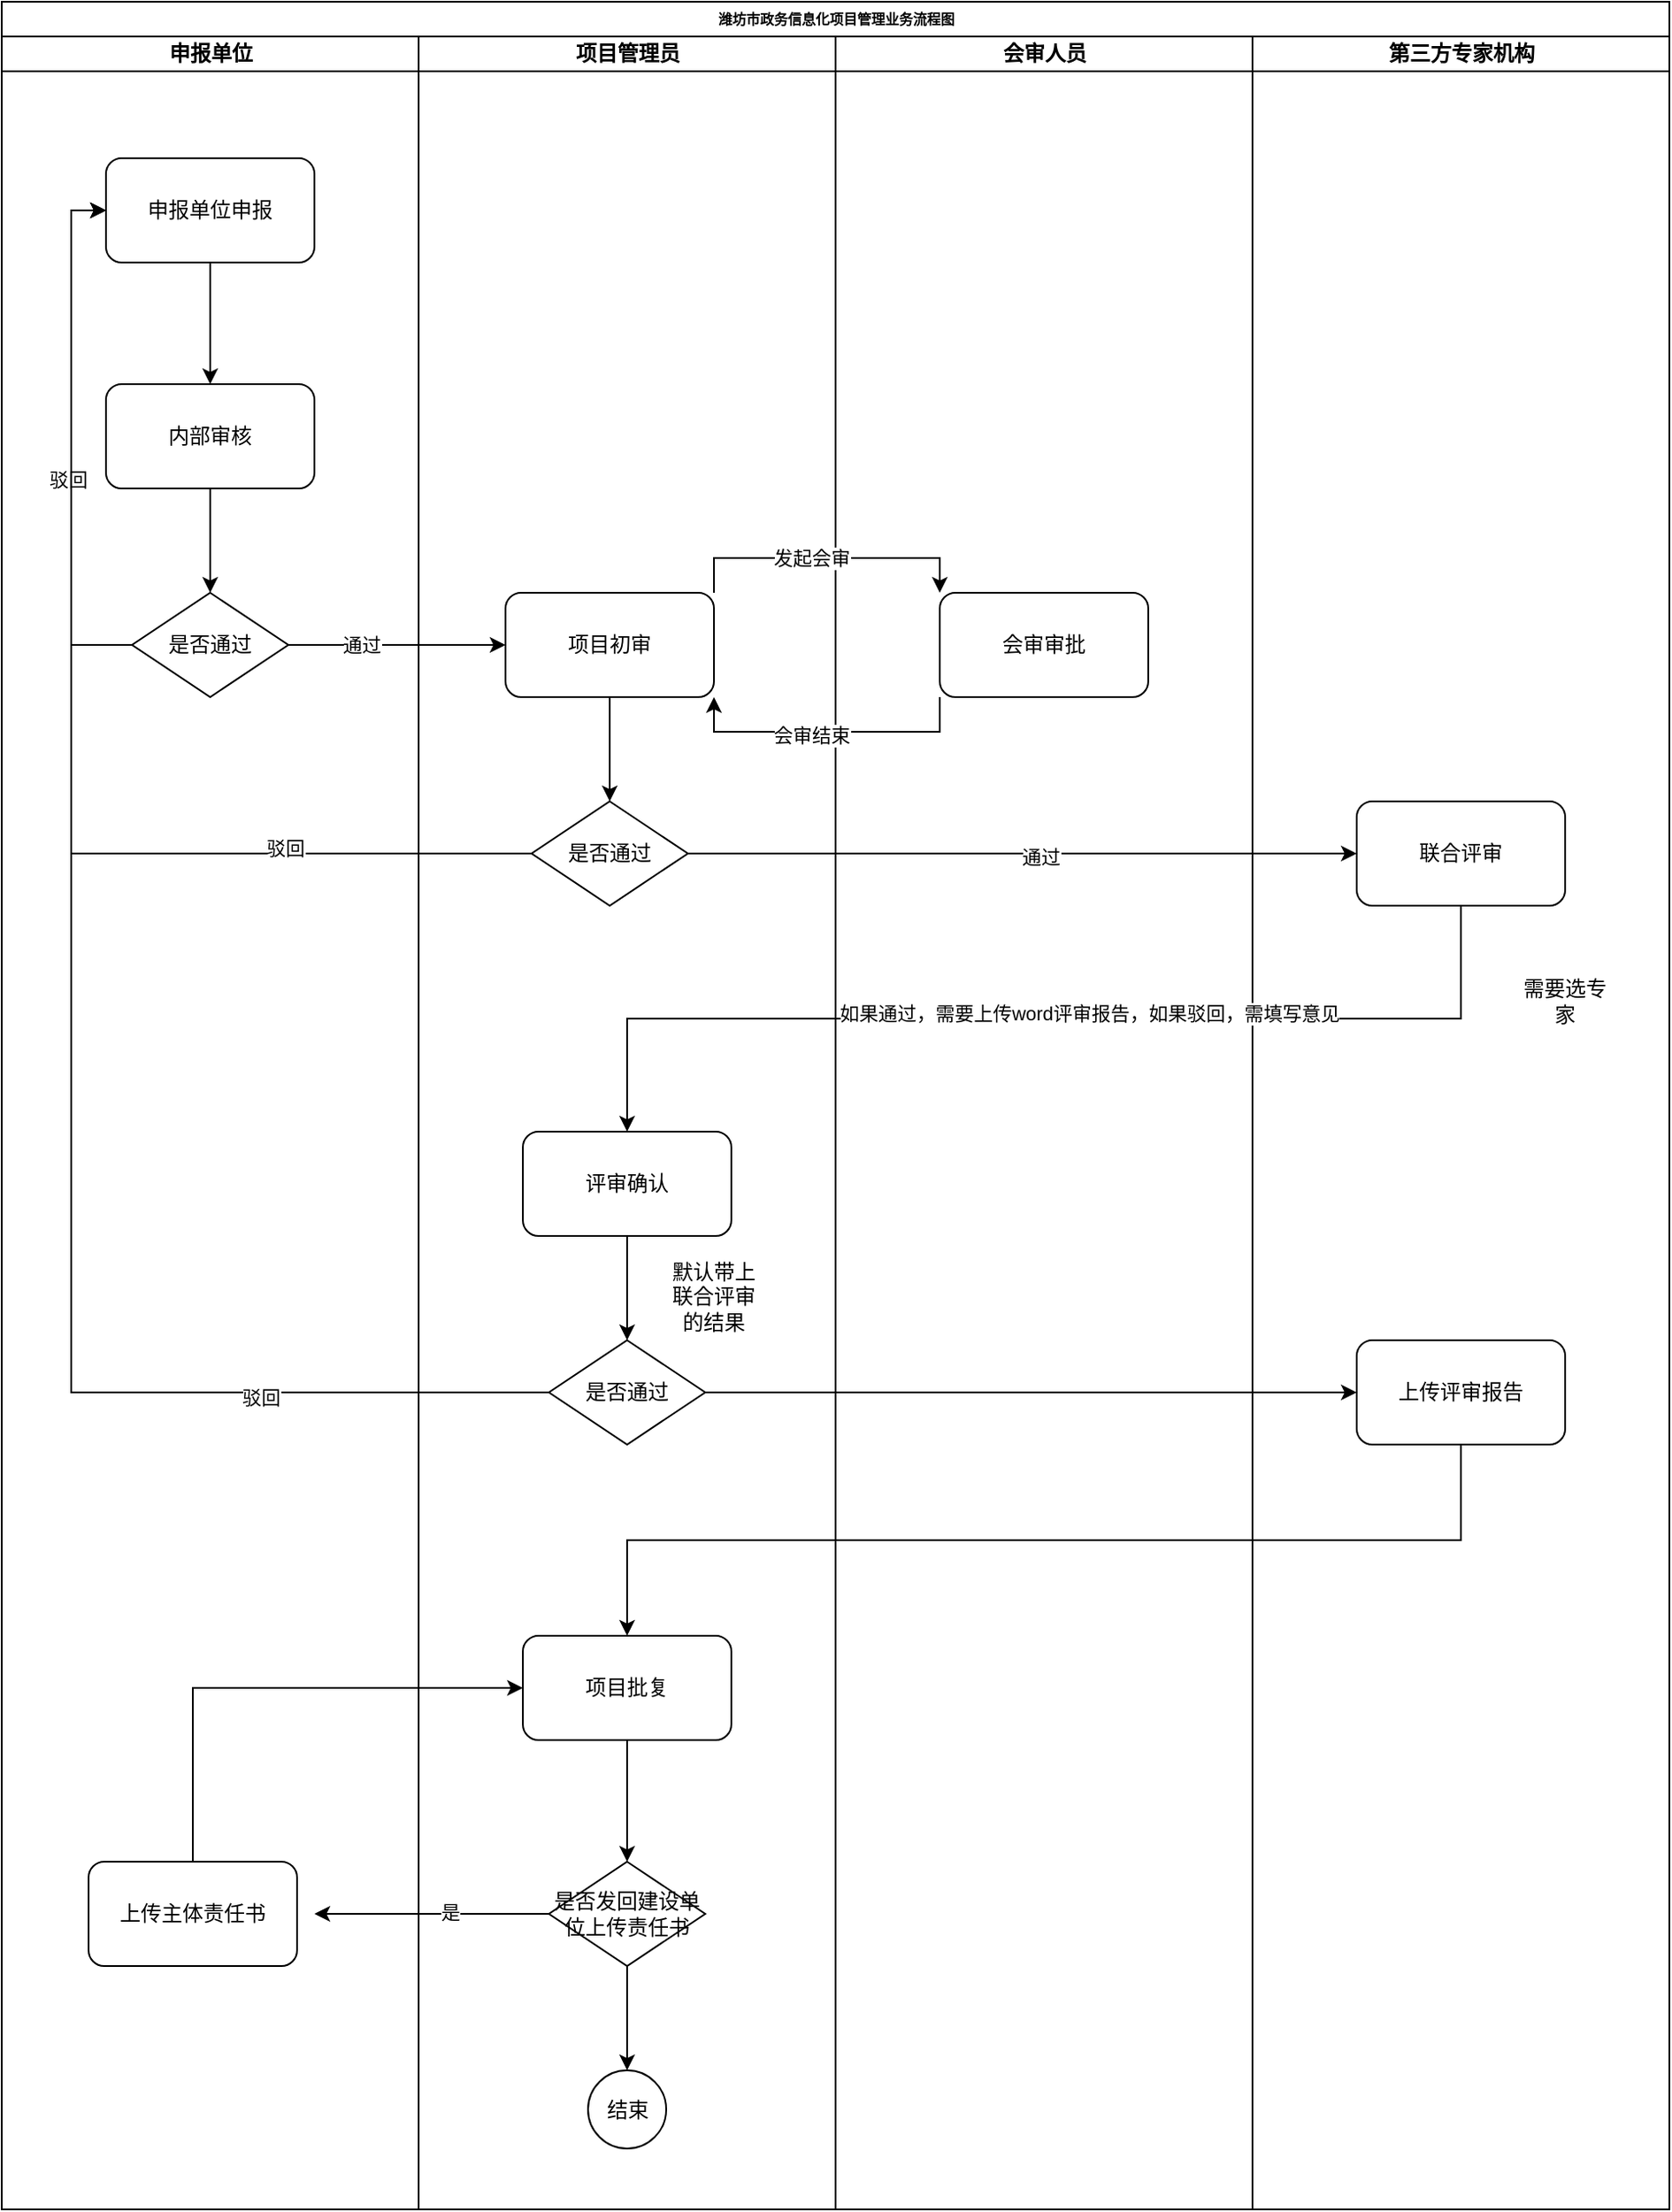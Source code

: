 <mxfile version="21.6.5" type="github">
  <diagram name="Page-1" id="74e2e168-ea6b-b213-b513-2b3c1d86103e">
    <mxGraphModel dx="1221" dy="737" grid="1" gridSize="10" guides="1" tooltips="1" connect="1" arrows="1" fold="1" page="1" pageScale="1" pageWidth="4681" pageHeight="3300" background="none" math="0" shadow="0">
      <root>
        <mxCell id="0" />
        <mxCell id="1" parent="0" />
        <mxCell id="77e6c97f196da883-1" value="潍坊市政务信息化项目管理业务流程图" style="swimlane;html=1;childLayout=stackLayout;startSize=20;rounded=0;shadow=0;labelBackgroundColor=none;strokeWidth=1;fontFamily=Verdana;fontSize=8;align=center;" parent="1" vertex="1">
          <mxGeometry x="80" y="290" width="960" height="1270" as="geometry" />
        </mxCell>
        <mxCell id="L2NxDiEahJrNmPkSyfzn-4" value="申报单位" style="swimlane;html=1;startSize=20;" vertex="1" parent="77e6c97f196da883-1">
          <mxGeometry y="20" width="240" height="1250" as="geometry" />
        </mxCell>
        <mxCell id="L2NxDiEahJrNmPkSyfzn-11" value="" style="edgeStyle=orthogonalEdgeStyle;rounded=0;orthogonalLoop=1;jettySize=auto;html=1;" edge="1" parent="L2NxDiEahJrNmPkSyfzn-4" source="L2NxDiEahJrNmPkSyfzn-9" target="L2NxDiEahJrNmPkSyfzn-10">
          <mxGeometry relative="1" as="geometry" />
        </mxCell>
        <mxCell id="L2NxDiEahJrNmPkSyfzn-9" value="申报单位申报" style="rounded=1;whiteSpace=wrap;html=1;" vertex="1" parent="L2NxDiEahJrNmPkSyfzn-4">
          <mxGeometry x="60" y="70" width="120" height="60" as="geometry" />
        </mxCell>
        <mxCell id="L2NxDiEahJrNmPkSyfzn-13" value="" style="edgeStyle=orthogonalEdgeStyle;rounded=0;orthogonalLoop=1;jettySize=auto;html=1;" edge="1" parent="L2NxDiEahJrNmPkSyfzn-4" source="L2NxDiEahJrNmPkSyfzn-10" target="L2NxDiEahJrNmPkSyfzn-12">
          <mxGeometry relative="1" as="geometry" />
        </mxCell>
        <mxCell id="L2NxDiEahJrNmPkSyfzn-10" value="内部审核" style="rounded=1;whiteSpace=wrap;html=1;" vertex="1" parent="L2NxDiEahJrNmPkSyfzn-4">
          <mxGeometry x="60" y="200" width="120" height="60" as="geometry" />
        </mxCell>
        <mxCell id="L2NxDiEahJrNmPkSyfzn-14" style="edgeStyle=orthogonalEdgeStyle;rounded=0;orthogonalLoop=1;jettySize=auto;html=1;exitX=0;exitY=0.5;exitDx=0;exitDy=0;entryX=0;entryY=0.5;entryDx=0;entryDy=0;" edge="1" parent="L2NxDiEahJrNmPkSyfzn-4" source="L2NxDiEahJrNmPkSyfzn-12" target="L2NxDiEahJrNmPkSyfzn-9">
          <mxGeometry relative="1" as="geometry" />
        </mxCell>
        <mxCell id="L2NxDiEahJrNmPkSyfzn-15" value="驳回" style="edgeLabel;html=1;align=center;verticalAlign=middle;resizable=0;points=[];" vertex="1" connectable="0" parent="L2NxDiEahJrNmPkSyfzn-14">
          <mxGeometry x="-0.143" y="2" relative="1" as="geometry">
            <mxPoint as="offset" />
          </mxGeometry>
        </mxCell>
        <mxCell id="L2NxDiEahJrNmPkSyfzn-12" value="是否通过" style="rhombus;whiteSpace=wrap;html=1;" vertex="1" parent="L2NxDiEahJrNmPkSyfzn-4">
          <mxGeometry x="75" y="320" width="90" height="60" as="geometry" />
        </mxCell>
        <mxCell id="L2NxDiEahJrNmPkSyfzn-53" value="上传主体责任书" style="rounded=1;whiteSpace=wrap;html=1;" vertex="1" parent="L2NxDiEahJrNmPkSyfzn-4">
          <mxGeometry x="50" y="1050" width="120" height="60" as="geometry" />
        </mxCell>
        <mxCell id="L2NxDiEahJrNmPkSyfzn-6" value="项目管理员" style="swimlane;html=1;startSize=20;" vertex="1" parent="77e6c97f196da883-1">
          <mxGeometry x="240" y="20" width="240" height="1250" as="geometry" />
        </mxCell>
        <mxCell id="L2NxDiEahJrNmPkSyfzn-27" style="edgeStyle=orthogonalEdgeStyle;rounded=0;orthogonalLoop=1;jettySize=auto;html=1;exitX=0.5;exitY=1;exitDx=0;exitDy=0;" edge="1" parent="L2NxDiEahJrNmPkSyfzn-6" source="L2NxDiEahJrNmPkSyfzn-17" target="L2NxDiEahJrNmPkSyfzn-26">
          <mxGeometry relative="1" as="geometry" />
        </mxCell>
        <mxCell id="L2NxDiEahJrNmPkSyfzn-17" value="项目初审" style="rounded=1;whiteSpace=wrap;html=1;" vertex="1" parent="L2NxDiEahJrNmPkSyfzn-6">
          <mxGeometry x="50" y="320" width="120" height="60" as="geometry" />
        </mxCell>
        <mxCell id="L2NxDiEahJrNmPkSyfzn-26" value="是否通过" style="rhombus;whiteSpace=wrap;html=1;" vertex="1" parent="L2NxDiEahJrNmPkSyfzn-6">
          <mxGeometry x="65" y="440" width="90" height="60" as="geometry" />
        </mxCell>
        <mxCell id="L2NxDiEahJrNmPkSyfzn-40" style="edgeStyle=orthogonalEdgeStyle;rounded=0;orthogonalLoop=1;jettySize=auto;html=1;exitX=0.5;exitY=1;exitDx=0;exitDy=0;" edge="1" parent="L2NxDiEahJrNmPkSyfzn-6" source="L2NxDiEahJrNmPkSyfzn-36" target="L2NxDiEahJrNmPkSyfzn-39">
          <mxGeometry relative="1" as="geometry" />
        </mxCell>
        <mxCell id="L2NxDiEahJrNmPkSyfzn-36" value="评审确认" style="rounded=1;whiteSpace=wrap;html=1;" vertex="1" parent="L2NxDiEahJrNmPkSyfzn-6">
          <mxGeometry x="60" y="630" width="120" height="60" as="geometry" />
        </mxCell>
        <mxCell id="L2NxDiEahJrNmPkSyfzn-39" value="是否通过" style="rhombus;whiteSpace=wrap;html=1;" vertex="1" parent="L2NxDiEahJrNmPkSyfzn-6">
          <mxGeometry x="75" y="750" width="90" height="60" as="geometry" />
        </mxCell>
        <mxCell id="L2NxDiEahJrNmPkSyfzn-41" value="默认带上联合评审的结果" style="text;html=1;strokeColor=none;fillColor=none;align=center;verticalAlign=middle;whiteSpace=wrap;rounded=0;" vertex="1" parent="L2NxDiEahJrNmPkSyfzn-6">
          <mxGeometry x="140" y="710" width="60" height="30" as="geometry" />
        </mxCell>
        <mxCell id="L2NxDiEahJrNmPkSyfzn-52" style="edgeStyle=orthogonalEdgeStyle;rounded=0;orthogonalLoop=1;jettySize=auto;html=1;exitX=0.5;exitY=1;exitDx=0;exitDy=0;" edge="1" parent="L2NxDiEahJrNmPkSyfzn-6" source="L2NxDiEahJrNmPkSyfzn-48" target="L2NxDiEahJrNmPkSyfzn-51">
          <mxGeometry relative="1" as="geometry" />
        </mxCell>
        <mxCell id="L2NxDiEahJrNmPkSyfzn-48" value="项目批复" style="rounded=1;whiteSpace=wrap;html=1;" vertex="1" parent="L2NxDiEahJrNmPkSyfzn-6">
          <mxGeometry x="60" y="920" width="120" height="60" as="geometry" />
        </mxCell>
        <mxCell id="L2NxDiEahJrNmPkSyfzn-54" style="edgeStyle=orthogonalEdgeStyle;rounded=0;orthogonalLoop=1;jettySize=auto;html=1;exitX=0;exitY=0.5;exitDx=0;exitDy=0;" edge="1" parent="L2NxDiEahJrNmPkSyfzn-6" source="L2NxDiEahJrNmPkSyfzn-51">
          <mxGeometry relative="1" as="geometry">
            <mxPoint x="-60" y="1080" as="targetPoint" />
          </mxGeometry>
        </mxCell>
        <mxCell id="L2NxDiEahJrNmPkSyfzn-55" value="是" style="edgeLabel;html=1;align=center;verticalAlign=middle;resizable=0;points=[];" vertex="1" connectable="0" parent="L2NxDiEahJrNmPkSyfzn-54">
          <mxGeometry x="-0.154" y="-1" relative="1" as="geometry">
            <mxPoint as="offset" />
          </mxGeometry>
        </mxCell>
        <mxCell id="L2NxDiEahJrNmPkSyfzn-61" style="edgeStyle=orthogonalEdgeStyle;rounded=0;orthogonalLoop=1;jettySize=auto;html=1;exitX=0.5;exitY=1;exitDx=0;exitDy=0;" edge="1" parent="L2NxDiEahJrNmPkSyfzn-6" source="L2NxDiEahJrNmPkSyfzn-51" target="L2NxDiEahJrNmPkSyfzn-56">
          <mxGeometry relative="1" as="geometry" />
        </mxCell>
        <mxCell id="L2NxDiEahJrNmPkSyfzn-51" value="是否发回建设单位上传责任书" style="rhombus;whiteSpace=wrap;html=1;" vertex="1" parent="L2NxDiEahJrNmPkSyfzn-6">
          <mxGeometry x="75" y="1050" width="90" height="60" as="geometry" />
        </mxCell>
        <mxCell id="L2NxDiEahJrNmPkSyfzn-56" value="结束" style="ellipse;whiteSpace=wrap;html=1;aspect=fixed;" vertex="1" parent="L2NxDiEahJrNmPkSyfzn-6">
          <mxGeometry x="97.5" y="1170" width="45" height="45" as="geometry" />
        </mxCell>
        <mxCell id="L2NxDiEahJrNmPkSyfzn-7" value="会审人员" style="swimlane;html=1;startSize=20;" vertex="1" parent="77e6c97f196da883-1">
          <mxGeometry x="480" y="20" width="240" height="1250" as="geometry" />
        </mxCell>
        <mxCell id="L2NxDiEahJrNmPkSyfzn-20" value="会审审批" style="rounded=1;whiteSpace=wrap;html=1;" vertex="1" parent="L2NxDiEahJrNmPkSyfzn-7">
          <mxGeometry x="60" y="320" width="120" height="60" as="geometry" />
        </mxCell>
        <mxCell id="L2NxDiEahJrNmPkSyfzn-18" style="edgeStyle=orthogonalEdgeStyle;rounded=0;orthogonalLoop=1;jettySize=auto;html=1;exitX=1;exitY=0.5;exitDx=0;exitDy=0;" edge="1" parent="77e6c97f196da883-1" source="L2NxDiEahJrNmPkSyfzn-12" target="L2NxDiEahJrNmPkSyfzn-17">
          <mxGeometry relative="1" as="geometry" />
        </mxCell>
        <mxCell id="L2NxDiEahJrNmPkSyfzn-19" value="通过" style="edgeLabel;html=1;align=center;verticalAlign=middle;resizable=0;points=[];" vertex="1" connectable="0" parent="L2NxDiEahJrNmPkSyfzn-18">
          <mxGeometry x="-0.329" relative="1" as="geometry">
            <mxPoint as="offset" />
          </mxGeometry>
        </mxCell>
        <mxCell id="L2NxDiEahJrNmPkSyfzn-23" style="edgeStyle=orthogonalEdgeStyle;rounded=0;orthogonalLoop=1;jettySize=auto;html=1;exitX=1;exitY=0;exitDx=0;exitDy=0;entryX=0;entryY=0;entryDx=0;entryDy=0;" edge="1" parent="77e6c97f196da883-1" source="L2NxDiEahJrNmPkSyfzn-17" target="L2NxDiEahJrNmPkSyfzn-20">
          <mxGeometry relative="1" as="geometry">
            <Array as="points">
              <mxPoint x="410" y="320" />
              <mxPoint x="540" y="320" />
            </Array>
          </mxGeometry>
        </mxCell>
        <mxCell id="L2NxDiEahJrNmPkSyfzn-32" value="发起会审" style="edgeLabel;html=1;align=center;verticalAlign=middle;resizable=0;points=[];" vertex="1" connectable="0" parent="L2NxDiEahJrNmPkSyfzn-23">
          <mxGeometry x="-0.11" relative="1" as="geometry">
            <mxPoint as="offset" />
          </mxGeometry>
        </mxCell>
        <mxCell id="L2NxDiEahJrNmPkSyfzn-25" style="edgeStyle=orthogonalEdgeStyle;rounded=0;orthogonalLoop=1;jettySize=auto;html=1;exitX=0;exitY=1;exitDx=0;exitDy=0;entryX=1;entryY=1;entryDx=0;entryDy=0;" edge="1" parent="77e6c97f196da883-1" source="L2NxDiEahJrNmPkSyfzn-20" target="L2NxDiEahJrNmPkSyfzn-17">
          <mxGeometry relative="1" as="geometry">
            <Array as="points">
              <mxPoint x="540" y="420" />
              <mxPoint x="410" y="420" />
            </Array>
          </mxGeometry>
        </mxCell>
        <mxCell id="L2NxDiEahJrNmPkSyfzn-33" value="会审结束" style="edgeLabel;html=1;align=center;verticalAlign=middle;resizable=0;points=[];" vertex="1" connectable="0" parent="L2NxDiEahJrNmPkSyfzn-25">
          <mxGeometry x="0.11" y="2" relative="1" as="geometry">
            <mxPoint as="offset" />
          </mxGeometry>
        </mxCell>
        <mxCell id="L2NxDiEahJrNmPkSyfzn-8" value="第三方专家机构" style="swimlane;html=1;startSize=20;" vertex="1" parent="77e6c97f196da883-1">
          <mxGeometry x="720" y="20" width="240" height="1250" as="geometry" />
        </mxCell>
        <mxCell id="L2NxDiEahJrNmPkSyfzn-28" value="联合评审" style="rounded=1;whiteSpace=wrap;html=1;" vertex="1" parent="L2NxDiEahJrNmPkSyfzn-8">
          <mxGeometry x="60" y="440" width="120" height="60" as="geometry" />
        </mxCell>
        <mxCell id="L2NxDiEahJrNmPkSyfzn-42" value="需要选专家" style="text;html=1;strokeColor=none;fillColor=none;align=center;verticalAlign=middle;whiteSpace=wrap;rounded=0;" vertex="1" parent="L2NxDiEahJrNmPkSyfzn-8">
          <mxGeometry x="150" y="540" width="60" height="30" as="geometry" />
        </mxCell>
        <mxCell id="L2NxDiEahJrNmPkSyfzn-46" value="上传评审报告" style="rounded=1;whiteSpace=wrap;html=1;" vertex="1" parent="L2NxDiEahJrNmPkSyfzn-8">
          <mxGeometry x="60" y="750" width="120" height="60" as="geometry" />
        </mxCell>
        <mxCell id="L2NxDiEahJrNmPkSyfzn-29" style="edgeStyle=orthogonalEdgeStyle;rounded=0;orthogonalLoop=1;jettySize=auto;html=1;entryX=0;entryY=0.5;entryDx=0;entryDy=0;" edge="1" parent="77e6c97f196da883-1" source="L2NxDiEahJrNmPkSyfzn-26" target="L2NxDiEahJrNmPkSyfzn-9">
          <mxGeometry relative="1" as="geometry" />
        </mxCell>
        <mxCell id="L2NxDiEahJrNmPkSyfzn-30" value="驳回" style="edgeLabel;html=1;align=center;verticalAlign=middle;resizable=0;points=[];" vertex="1" connectable="0" parent="L2NxDiEahJrNmPkSyfzn-29">
          <mxGeometry x="-0.565" y="-3" relative="1" as="geometry">
            <mxPoint as="offset" />
          </mxGeometry>
        </mxCell>
        <mxCell id="L2NxDiEahJrNmPkSyfzn-31" style="edgeStyle=orthogonalEdgeStyle;rounded=0;orthogonalLoop=1;jettySize=auto;html=1;exitX=1;exitY=0.5;exitDx=0;exitDy=0;" edge="1" parent="77e6c97f196da883-1" source="L2NxDiEahJrNmPkSyfzn-26" target="L2NxDiEahJrNmPkSyfzn-28">
          <mxGeometry relative="1" as="geometry" />
        </mxCell>
        <mxCell id="L2NxDiEahJrNmPkSyfzn-34" value="通过" style="edgeLabel;html=1;align=center;verticalAlign=middle;resizable=0;points=[];" vertex="1" connectable="0" parent="L2NxDiEahJrNmPkSyfzn-31">
          <mxGeometry x="0.053" y="-2" relative="1" as="geometry">
            <mxPoint as="offset" />
          </mxGeometry>
        </mxCell>
        <mxCell id="L2NxDiEahJrNmPkSyfzn-37" style="edgeStyle=orthogonalEdgeStyle;rounded=0;orthogonalLoop=1;jettySize=auto;html=1;exitX=0.5;exitY=1;exitDx=0;exitDy=0;" edge="1" parent="77e6c97f196da883-1" source="L2NxDiEahJrNmPkSyfzn-28" target="L2NxDiEahJrNmPkSyfzn-36">
          <mxGeometry relative="1" as="geometry" />
        </mxCell>
        <mxCell id="L2NxDiEahJrNmPkSyfzn-38" value="如果通过，需要上传word评审报告，如果驳回，需填写意见" style="edgeLabel;html=1;align=center;verticalAlign=middle;resizable=0;points=[];" vertex="1" connectable="0" parent="L2NxDiEahJrNmPkSyfzn-37">
          <mxGeometry x="-0.084" y="-3" relative="1" as="geometry">
            <mxPoint as="offset" />
          </mxGeometry>
        </mxCell>
        <mxCell id="L2NxDiEahJrNmPkSyfzn-44" style="edgeStyle=orthogonalEdgeStyle;rounded=0;orthogonalLoop=1;jettySize=auto;html=1;exitX=0;exitY=0.5;exitDx=0;exitDy=0;entryX=0;entryY=0.5;entryDx=0;entryDy=0;" edge="1" parent="77e6c97f196da883-1" source="L2NxDiEahJrNmPkSyfzn-39" target="L2NxDiEahJrNmPkSyfzn-9">
          <mxGeometry relative="1" as="geometry" />
        </mxCell>
        <mxCell id="L2NxDiEahJrNmPkSyfzn-45" value="驳回" style="edgeLabel;html=1;align=center;verticalAlign=middle;resizable=0;points=[];" vertex="1" connectable="0" parent="L2NxDiEahJrNmPkSyfzn-44">
          <mxGeometry x="-0.659" y="3" relative="1" as="geometry">
            <mxPoint as="offset" />
          </mxGeometry>
        </mxCell>
        <mxCell id="L2NxDiEahJrNmPkSyfzn-47" style="edgeStyle=orthogonalEdgeStyle;rounded=0;orthogonalLoop=1;jettySize=auto;html=1;exitX=1;exitY=0.5;exitDx=0;exitDy=0;" edge="1" parent="77e6c97f196da883-1" source="L2NxDiEahJrNmPkSyfzn-39" target="L2NxDiEahJrNmPkSyfzn-46">
          <mxGeometry relative="1" as="geometry" />
        </mxCell>
        <mxCell id="L2NxDiEahJrNmPkSyfzn-50" style="edgeStyle=orthogonalEdgeStyle;rounded=0;orthogonalLoop=1;jettySize=auto;html=1;exitX=0.5;exitY=1;exitDx=0;exitDy=0;entryX=0.5;entryY=0;entryDx=0;entryDy=0;" edge="1" parent="77e6c97f196da883-1" source="L2NxDiEahJrNmPkSyfzn-46" target="L2NxDiEahJrNmPkSyfzn-48">
          <mxGeometry relative="1" as="geometry" />
        </mxCell>
        <mxCell id="L2NxDiEahJrNmPkSyfzn-60" style="edgeStyle=orthogonalEdgeStyle;rounded=0;orthogonalLoop=1;jettySize=auto;html=1;exitX=0.5;exitY=0;exitDx=0;exitDy=0;entryX=0;entryY=0.5;entryDx=0;entryDy=0;" edge="1" parent="77e6c97f196da883-1" source="L2NxDiEahJrNmPkSyfzn-53" target="L2NxDiEahJrNmPkSyfzn-48">
          <mxGeometry relative="1" as="geometry" />
        </mxCell>
      </root>
    </mxGraphModel>
  </diagram>
</mxfile>
